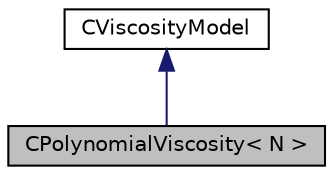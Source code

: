digraph "CPolynomialViscosity&lt; N &gt;"
{
 // LATEX_PDF_SIZE
  edge [fontname="Helvetica",fontsize="10",labelfontname="Helvetica",labelfontsize="10"];
  node [fontname="Helvetica",fontsize="10",shape=record];
  Node1 [label="CPolynomialViscosity\< N \>",height=0.2,width=0.4,color="black", fillcolor="grey75", style="filled", fontcolor="black",tooltip="Defines laminar viscosity as a polynomial function of temperature."];
  Node2 -> Node1 [dir="back",color="midnightblue",fontsize="10",style="solid",fontname="Helvetica"];
  Node2 [label="CViscosityModel",height=0.2,width=0.4,color="black", fillcolor="white", style="filled",URL="$classCViscosityModel.html",tooltip="Interface class for defining the laminar viscosity model."];
}
